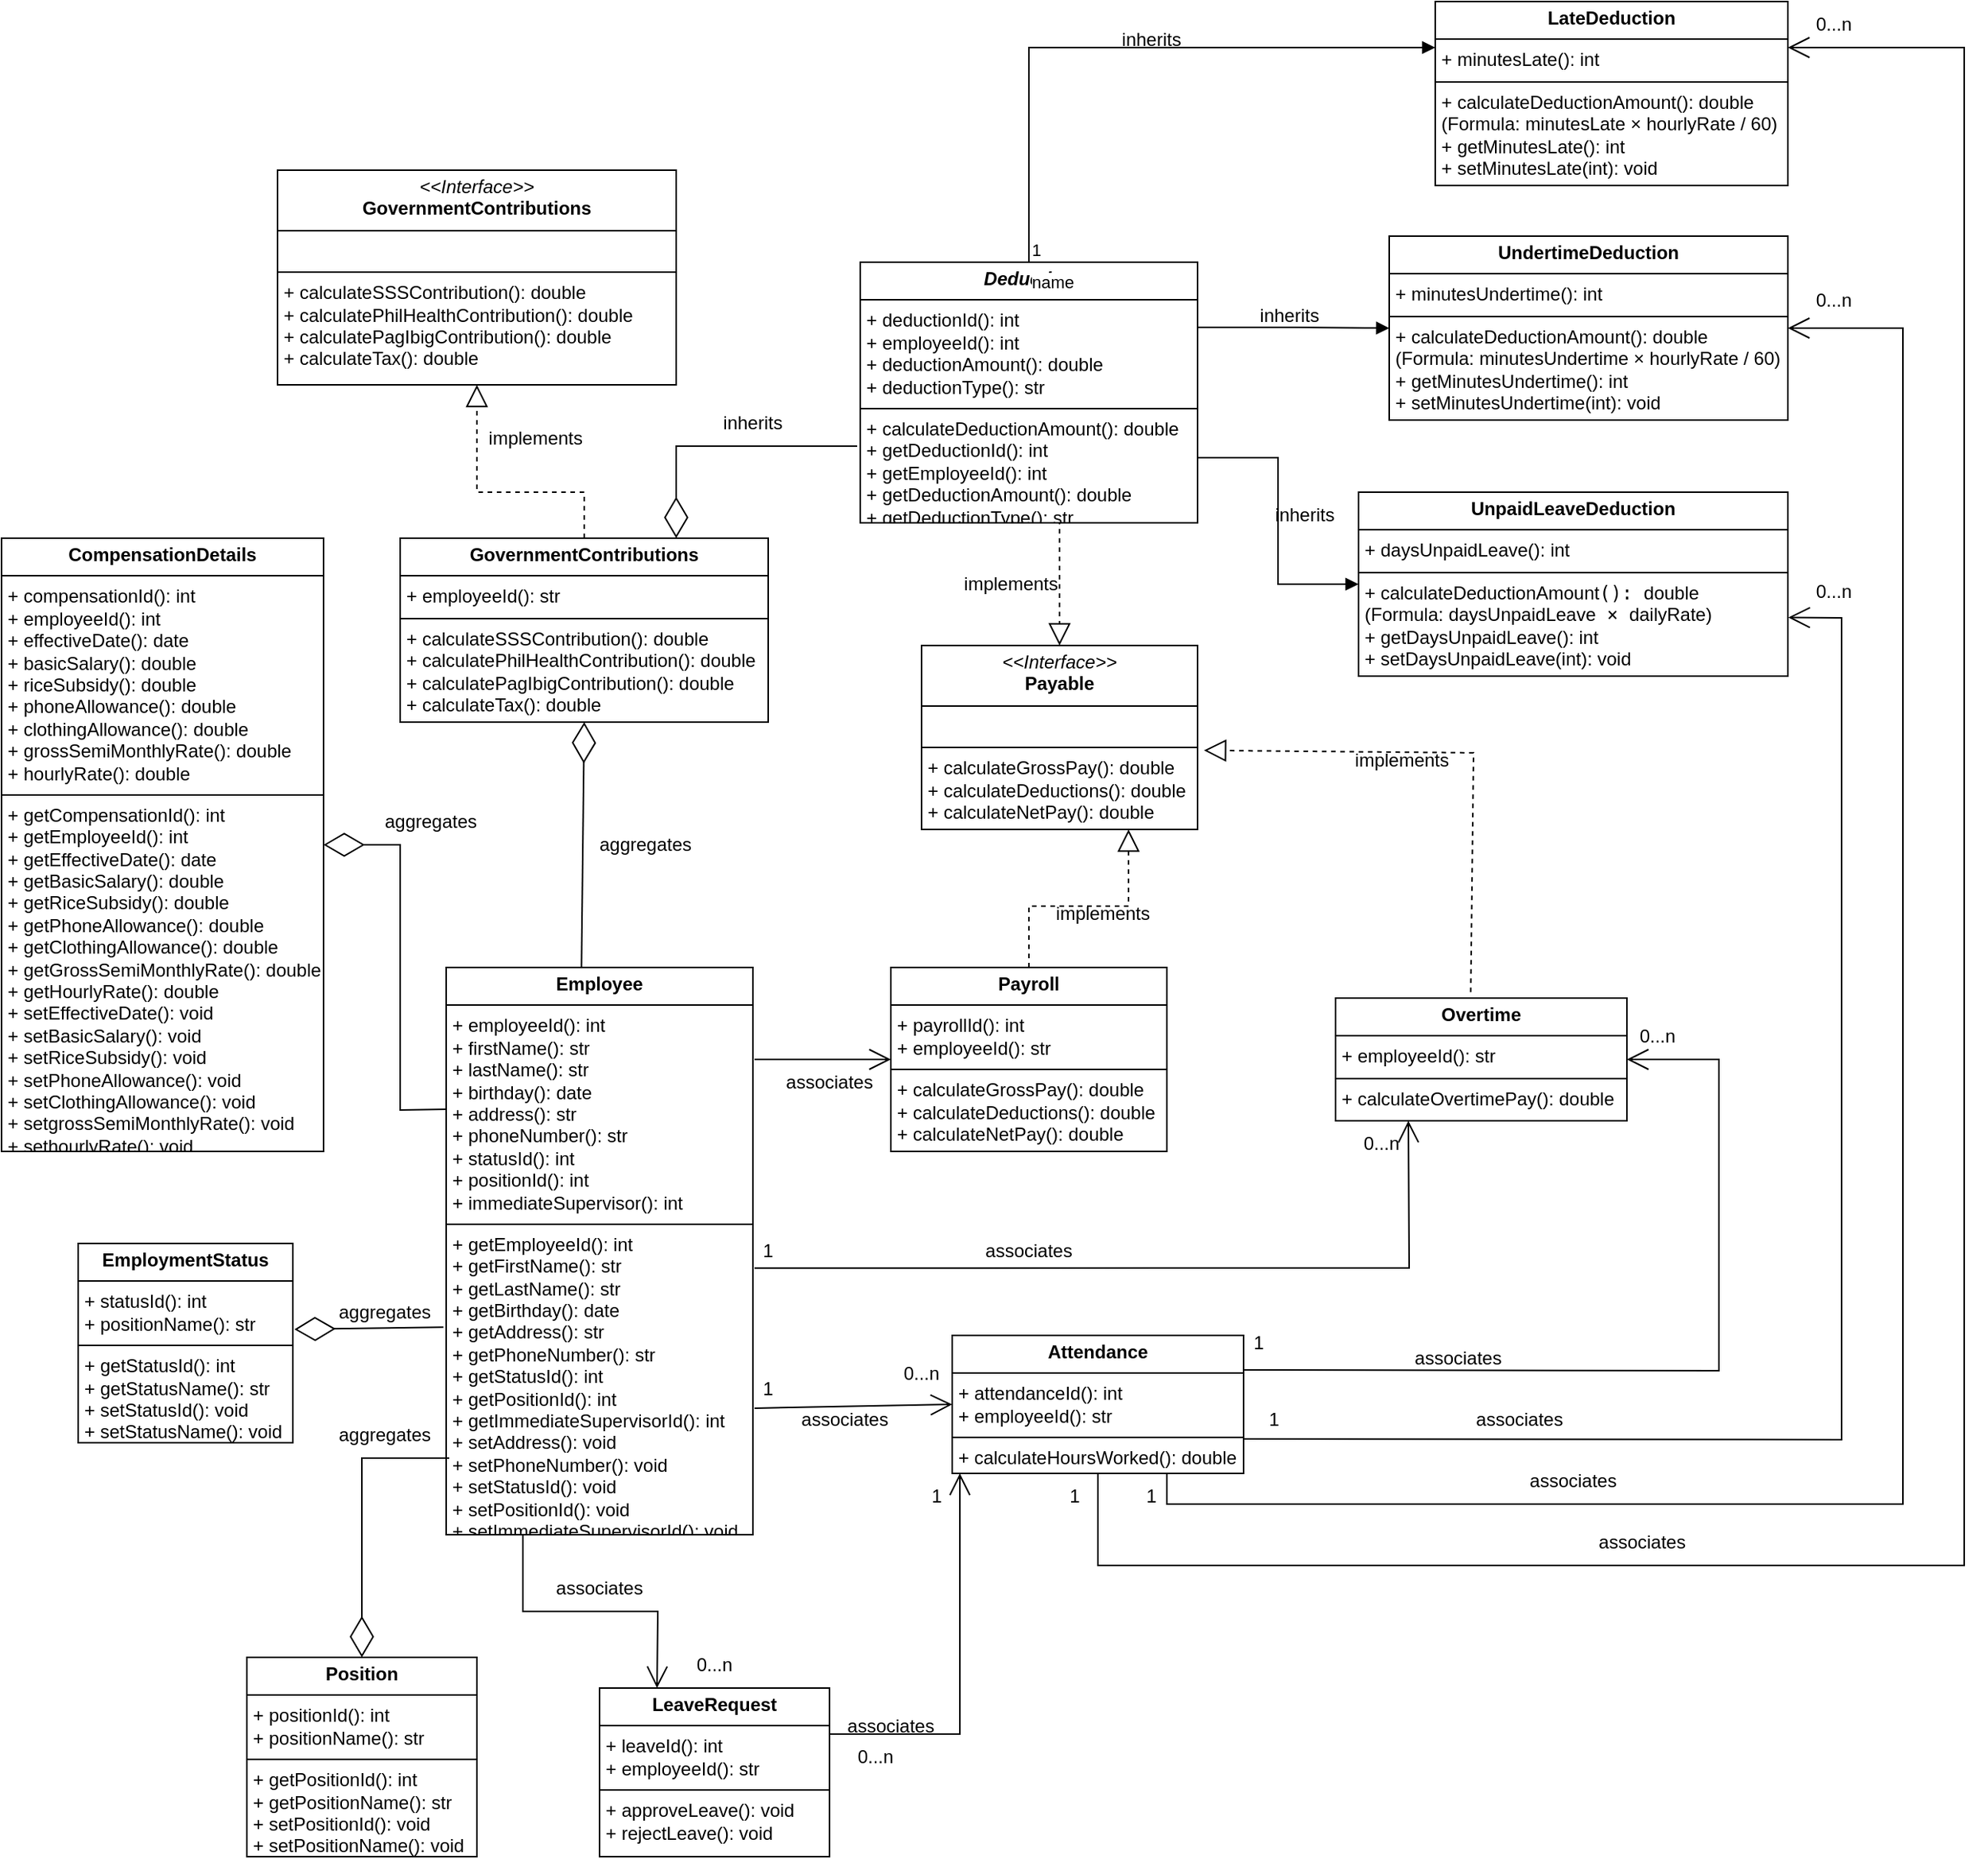 <mxfile version="26.0.16">
  <diagram name="Page-1" id="c4acf3e9-155e-7222-9cf6-157b1a14988f">
    <mxGraphModel dx="2599" dy="2084" grid="1" gridSize="10" guides="1" tooltips="1" connect="1" arrows="1" fold="1" page="1" pageScale="1" pageWidth="850" pageHeight="1100" background="none" math="0" shadow="0">
      <root>
        <mxCell id="0" />
        <mxCell id="1" parent="0" />
        <mxCell id="8U8XX2nVfHWv0AhgE_W7-1" value="&lt;p style=&quot;margin:0px;margin-top:4px;text-align:center;&quot;&gt;&lt;font style=&quot;font-size: 12px;&quot; face=&quot;Helvetica&quot;&gt;&lt;b&gt;Employee&lt;/b&gt;&lt;br&gt;&lt;/font&gt;&lt;/p&gt;&lt;hr size=&quot;1&quot; style=&quot;border-style:solid;&quot;&gt;&lt;p style=&quot;margin:0px;margin-left:4px;&quot;&gt;&lt;font face=&quot;Helvetica&quot;&gt;+ employeeId(): int&lt;br&gt;&lt;/font&gt;&lt;/p&gt;&lt;p style=&quot;margin:0px;margin-left:4px;&quot;&gt;&lt;font face=&quot;Helvetica&quot;&gt;+ firstName(): str&lt;/font&gt;&lt;/p&gt;&lt;p style=&quot;margin:0px;margin-left:4px;&quot;&gt;&lt;font face=&quot;Helvetica&quot;&gt;+ lastName(): str&lt;/font&gt;&lt;/p&gt;&lt;p style=&quot;margin:0px;margin-left:4px;&quot;&gt;&lt;font face=&quot;Helvetica&quot;&gt;+ birthday(): date&lt;/font&gt;&lt;/p&gt;&lt;p style=&quot;margin:0px;margin-left:4px;&quot;&gt;&lt;font face=&quot;Helvetica&quot;&gt;+ address(): str&lt;/font&gt;&lt;/p&gt;&lt;p style=&quot;margin:0px;margin-left:4px;&quot;&gt;&lt;font face=&quot;Helvetica&quot;&gt;+ phoneNumber(): str&lt;/font&gt;&lt;/p&gt;&lt;p style=&quot;margin:0px;margin-left:4px;&quot;&gt;&lt;font face=&quot;Helvetica&quot;&gt;+ statusId(): int&lt;/font&gt;&lt;/p&gt;&lt;p style=&quot;margin:0px;margin-left:4px;&quot;&gt;&lt;font face=&quot;Helvetica&quot;&gt;+ positionId(): int&lt;/font&gt;&lt;/p&gt;&lt;p style=&quot;margin:0px;margin-left:4px;&quot;&gt;&lt;font face=&quot;Helvetica&quot;&gt;+ immediateSupervisor(): int&lt;/font&gt;&lt;/p&gt;&lt;hr size=&quot;1&quot; style=&quot;border-style:solid;&quot;&gt;&lt;p style=&quot;margin:0px;margin-left:4px;&quot;&gt;&lt;font face=&quot;Helvetica&quot;&gt;+ getEmployeeId(): int&lt;/font&gt;&lt;/p&gt;&lt;p style=&quot;margin:0px;margin-left:4px;&quot;&gt;&lt;font face=&quot;Helvetica&quot;&gt;+ getFirstName(): str&amp;nbsp;&lt;br&gt;&lt;/font&gt;&lt;/p&gt;&lt;p style=&quot;margin:0px;margin-left:4px;&quot;&gt;&lt;font face=&quot;Helvetica&quot;&gt;+ getLastName(): str&lt;/font&gt;&lt;/p&gt;&lt;p style=&quot;margin:0px;margin-left:4px;&quot;&gt;&lt;font face=&quot;Helvetica&quot;&gt;+ getBirthday(): date&lt;/font&gt;&lt;/p&gt;&lt;p style=&quot;margin:0px;margin-left:4px;&quot;&gt;&lt;font face=&quot;Helvetica&quot;&gt;+ getAddress(): str&lt;/font&gt;&lt;/p&gt;&lt;p style=&quot;margin:0px;margin-left:4px;&quot;&gt;&lt;font face=&quot;Helvetica&quot;&gt;+ getPhoneNumber(): str&lt;/font&gt;&lt;/p&gt;&lt;p style=&quot;margin:0px;margin-left:4px;&quot;&gt;&lt;font face=&quot;Helvetica&quot;&gt;+ getStatusId(): int&lt;/font&gt;&lt;/p&gt;&lt;p style=&quot;margin:0px;margin-left:4px;&quot;&gt;&lt;code&gt;&lt;font face=&quot;Helvetica&quot;&gt;+&amp;nbsp;getPositionId(): int&lt;/font&gt;&lt;/code&gt;&lt;/p&gt;&lt;p style=&quot;margin:0px;margin-left:4px;&quot;&gt;&lt;code&gt;&lt;font face=&quot;Helvetica&quot;&gt;+&lt;/font&gt;&lt;font face=&quot;Helvetica&quot;&gt;&amp;nbsp;getImmediateSupervisorId(): int&lt;/font&gt;&lt;/code&gt;&lt;font face=&quot;Helvetica&quot;&gt;&amp;nbsp;&lt;/font&gt;&lt;/p&gt;&lt;p style=&quot;margin:0px;margin-left:4px;&quot;&gt;&lt;font face=&quot;Helvetica&quot;&gt;+ setAddress(): void&lt;/font&gt;&lt;/p&gt;&lt;p style=&quot;margin:0px;margin-left:4px;&quot;&gt;&lt;font face=&quot;Helvetica&quot;&gt;+ setPhoneNumber(): void&lt;/font&gt;&lt;/p&gt;&lt;p style=&quot;margin:0px;margin-left:4px;&quot;&gt;&lt;font face=&quot;Helvetica&quot;&gt;+ setStatusId(): void&lt;/font&gt;&lt;/p&gt;&lt;p style=&quot;margin:0px;margin-left:4px;&quot;&gt;&lt;font face=&quot;Helvetica&quot;&gt;+ setPositionId(): void&lt;/font&gt;&lt;/p&gt;&lt;p style=&quot;margin:0px;margin-left:4px;&quot;&gt;&lt;font face=&quot;Helvetica&quot;&gt;+ setImmediateSupervisorId(): void&lt;/font&gt;&lt;/p&gt;" style="verticalAlign=top;align=left;overflow=fill;html=1;whiteSpace=wrap;" parent="1" vertex="1">
          <mxGeometry x="130" y="-40" width="200" height="370" as="geometry" />
        </mxCell>
        <mxCell id="8U8XX2nVfHWv0AhgE_W7-2" value="&lt;p style=&quot;margin:0px;margin-top:4px;text-align:center;&quot;&gt;&lt;b&gt;Position&lt;/b&gt;&lt;/p&gt;&lt;hr size=&quot;1&quot; style=&quot;border-style:solid;&quot;&gt;&lt;p style=&quot;margin:0px;margin-left:4px;&quot;&gt;+ positionId(): int&lt;/p&gt;&lt;p style=&quot;margin:0px;margin-left:4px;&quot;&gt;+ positionName(): str&lt;/p&gt;&lt;hr size=&quot;1&quot; style=&quot;border-style:solid;&quot;&gt;&lt;p style=&quot;margin:0px;margin-left:4px;&quot;&gt;+ getPositionId(): int&lt;/p&gt;&lt;p style=&quot;margin:0px;margin-left:4px;&quot;&gt;+ getPositionName(): str&lt;/p&gt;&lt;p style=&quot;margin:0px;margin-left:4px;&quot;&gt;+ setPositionId(): void&lt;/p&gt;&lt;p style=&quot;margin:0px;margin-left:4px;&quot;&gt;+ setPositionName(): void&lt;/p&gt;" style="verticalAlign=top;align=left;overflow=fill;html=1;whiteSpace=wrap;" parent="1" vertex="1">
          <mxGeometry y="410" width="150" height="130" as="geometry" />
        </mxCell>
        <mxCell id="8U8XX2nVfHWv0AhgE_W7-3" value="&lt;p style=&quot;margin:0px;margin-top:4px;text-align:center;&quot;&gt;&lt;b&gt;EmploymentStatus&lt;/b&gt;&lt;/p&gt;&lt;hr size=&quot;1&quot; style=&quot;border-style:solid;&quot;&gt;&lt;p style=&quot;margin:0px;margin-left:4px;&quot;&gt;+ statusId(): int&lt;/p&gt;&lt;p style=&quot;margin:0px;margin-left:4px;&quot;&gt;+ positionName(): str&lt;/p&gt;&lt;hr size=&quot;1&quot; style=&quot;border-style:solid;&quot;&gt;&lt;p style=&quot;margin:0px;margin-left:4px;&quot;&gt;+ getStatusId(): int&lt;/p&gt;&lt;p style=&quot;margin:0px;margin-left:4px;&quot;&gt;+ getStatusName(): str&lt;/p&gt;&lt;p style=&quot;margin:0px;margin-left:4px;&quot;&gt;+ setStatusId(): void&lt;/p&gt;&lt;p style=&quot;margin:0px;margin-left:4px;&quot;&gt;+ setStatusName(): void&lt;/p&gt;" style="verticalAlign=top;align=left;overflow=fill;html=1;whiteSpace=wrap;" parent="1" vertex="1">
          <mxGeometry x="-110" y="140" width="140" height="130" as="geometry" />
        </mxCell>
        <mxCell id="8U8XX2nVfHWv0AhgE_W7-4" value="&lt;p style=&quot;margin:0px;margin-top:4px;text-align:center;&quot;&gt;&lt;span style=&quot;caret-color: rgba(0, 0, 0, 0); color: rgba(0, 0, 0, 0); font-family: monospace; font-size: 0px; white-space: nowrap; text-align: left;&quot;&gt;%3CmxGraphModel%3E%3Croot%3E%3CmxCell%20id%3D%220%22%2F%3E%3CmxCell%20id%3D%221%22%20parent%3D%220%22%2F%3E%3CmxCell%20id%3D%222%22%20value%3D%22%26lt%3Bp%20style%3D%26quot%3Bmargin%3A0px%3Bmargin-top%3A4px%3Btext-align%3Acenter%3B%26quot%3B%26gt%3B%26lt%3Bfont%20style%3D%26quot%3Bfont-size%3A%2012px%3B%26quot%3B%20face%3D%26quot%3BHelvetica%26quot%3B%26gt%3B%26lt%3Bb%26gt%3BEmployee%26lt%3B%2Fb%26gt%3B%26lt%3Bbr%26gt%3B%26lt%3B%2Ffont%26gt%3B%26lt%3B%2Fp%26gt%3B%26lt%3Bhr%20size%3D%26quot%3B1%26quot%3B%20style%3D%26quot%3Bborder-style%3Asolid%3B%26quot%3B%26gt%3B%26lt%3Bp%20style%3D%26quot%3Bmargin%3A0px%3Bmargin-left%3A4px%3B%26quot%3B%26gt%3B%26lt%3Bfont%20face%3D%26quot%3BHelvetica%26quot%3B%26gt%3B%2B%20EmployeeId()%3A%20int%26lt%3Bbr%26gt%3B%26lt%3B%2Ffont%26gt%3B%26lt%3B%2Fp%26gt%3B%26lt%3Bp%20style%3D%26quot%3Bmargin%3A0px%3Bmargin-left%3A4px%3B%26quot%3B%26gt%3B%26lt%3Bfont%20face%3D%26quot%3BHelvetica%26quot%3B%26gt%3B%2B%20FirstName()%3A%20str%26lt%3B%2Ffont%26gt%3B%26lt%3B%2Fp%26gt%3B%26lt%3Bp%20style%3D%26quot%3Bmargin%3A0px%3Bmargin-left%3A4px%3B%26quot%3B%26gt%3B%26lt%3Bfont%20face%3D%26quot%3BHelvetica%26quot%3B%26gt%3B%2B%20LastName()%3A%20str%26lt%3B%2Ffont%26gt%3B%26lt%3B%2Fp%26gt%3B%26lt%3Bp%20style%3D%26quot%3Bmargin%3A0px%3Bmargin-left%3A4px%3B%26quot%3B%26gt%3B%26lt%3Bfont%20face%3D%26quot%3BHelvetica%26quot%3B%26gt%3B%2B%20Birthday()%3A%20date%26lt%3B%2Ffont%26gt%3B%26lt%3B%2Fp%26gt%3B%26lt%3Bp%20style%3D%26quot%3Bmargin%3A0px%3Bmargin-left%3A4px%3B%26quot%3B%26gt%3B%26lt%3Bfont%20face%3D%26quot%3BHelvetica%26quot%3B%26gt%3B%2B%20Address()%3A%20str%26lt%3B%2Ffont%26gt%3B%26lt%3B%2Fp%26gt%3B%26lt%3Bp%20style%3D%26quot%3Bmargin%3A0px%3Bmargin-left%3A4px%3B%26quot%3B%26gt%3B%26lt%3Bfont%20face%3D%26quot%3BHelvetica%26quot%3B%26gt%3B%2B%20PhoneNumber()%3A%20str%26lt%3B%2Ffont%26gt%3B%26lt%3B%2Fp%26gt%3B%26lt%3Bp%20style%3D%26quot%3Bmargin%3A0px%3Bmargin-left%3A4px%3B%26quot%3B%26gt%3B%26lt%3Bfont%20face%3D%26quot%3BHelvetica%26quot%3B%26gt%3B%2B%20StatusId()%3A%20int%26lt%3B%2Ffont%26gt%3B%26lt%3B%2Fp%26gt%3B%26lt%3Bp%20style%3D%26quot%3Bmargin%3A0px%3Bmargin-left%3A4px%3B%26quot%3B%26gt%3B%26lt%3Bfont%20face%3D%26quot%3BHelvetica%26quot%3B%26gt%3B%2B%20PositionId()%3A%20int%26lt%3B%2Ffont%26gt%3B%26lt%3B%2Fp%26gt%3B%26lt%3Bp%20style%3D%26quot%3Bmargin%3A0px%3Bmargin-left%3A4px%3B%26quot%3B%26gt%3B%26lt%3Bfont%20face%3D%26quot%3BHelvetica%26quot%3B%26gt%3B%2B%20ImmediateSupervisor()%3A%20int%26lt%3B%2Ffont%26gt%3B%26lt%3B%2Fp%26gt%3B%26lt%3Bhr%20size%3D%26quot%3B1%26quot%3B%20style%3D%26quot%3Bborder-style%3Asolid%3B%26quot%3B%26gt%3B%26lt%3Bp%20style%3D%26quot%3Bmargin%3A0px%3Bmargin-left%3A4px%3B%26quot%3B%26gt%3B%26lt%3Bfont%20face%3D%26quot%3BHelvetica%26quot%3B%26gt%3B%2B%20getEmployeeId()%3A%20int%26lt%3B%2Ffont%26gt%3B%26lt%3B%2Fp%26gt%3B%26lt%3Bp%20style%3D%26quot%3Bmargin%3A0px%3Bmargin-left%3A4px%3B%26quot%3B%26gt%3B%26lt%3Bfont%20face%3D%26quot%3BHelvetica%26quot%3B%26gt%3B%2B%20getFirstName()%3A%20str%26amp%3Bnbsp%3B%26lt%3Bbr%26gt%3B%26lt%3B%2Ffont%26gt%3B%26lt%3B%2Fp%26gt%3B%26lt%3Bp%20style%3D%26quot%3Bmargin%3A0px%3Bmargin-left%3A4px%3B%26quot%3B%26gt%3B%26lt%3Bfont%20face%3D%26quot%3BHelvetica%26quot%3B%26gt%3B%2B%20getLastName()%3A%20str%26lt%3B%2Ffont%26gt%3B%26lt%3B%2Fp%26gt%3B%26lt%3Bp%20style%3D%26quot%3Bmargin%3A0px%3Bmargin-left%3A4px%3B%26quot%3B%26gt%3B%26lt%3Bfont%20face%3D%26quot%3BHelvetica%26quot%3B%26gt%3B%2B%20getBirthday()%3A%20date%26lt%3B%2Ffont%26gt%3B%26lt%3B%2Fp%26gt%3B%26lt%3Bp%20style%3D%26quot%3Bmargin%3A0px%3Bmargin-left%3A4px%3B%26quot%3B%26gt%3B%26lt%3Bfont%20face%3D%26quot%3BHelvetica%26quot%3B%26gt%3B%2B%20getAddress()%3A%20str%26lt%3B%2Ffont%26gt%3B%26lt%3B%2Fp%26gt%3B%26lt%3Bp%20style%3D%26quot%3Bmargin%3A0px%3Bmargin-left%3A4px%3B%26quot%3B%26gt%3B%26lt%3Bfont%20face%3D%26quot%3BHelvetica%26quot%3B%26gt%3B%2B%20getPhoneNumber()%3A%20str%26lt%3B%2Ffont%26gt%3B%26lt%3B%2Fp%26gt%3B%26lt%3Bp%20style%3D%26quot%3Bmargin%3A0px%3Bmargin-left%3A4px%3B%26quot%3B%26gt%3B%26lt%3Bfont%20face%3D%26quot%3BHelvetica%26quot%3B%26gt%3B%2B%20getStatusId()%3A%20int%26lt%3B%2Ffont%26gt%3B%26lt%3B%2Fp%26gt%3B%26lt%3Bp%20style%3D%26quot%3Bmargin%3A0px%3Bmargin-left%3A4px%3B%26quot%3B%26gt%3B%26lt%3Bcode%26gt%3B%26lt%3Bfont%20face%3D%26quot%3BHelvetica%26quot%3B%26gt%3B%2B%26amp%3Bnbsp%3BgetPositionId()%3A%20int%26lt%3B%2Ffont%26gt%3B%26lt%3B%2Fcode%26gt%3B%26lt%3B%2Fp%26gt%3B%26lt%3Bp%20style%3D%26quot%3Bmargin%3A0px%3Bmargin-left%3A4px%3B%26quot%3B%26gt%3B%26lt%3Bcode%26gt%3B%26lt%3Bfont%20face%3D%26quot%3BHelvetica%26quot%3B%26gt%3B%2B%26lt%3B%2Ffont%26gt%3B%26lt%3Bfont%20face%3D%26quot%3BHelvetica%26quot%3B%26gt%3B%26amp%3Bnbsp%3BgetImmediateSupervisorId()%3A%20int%26lt%3B%2Ffont%26gt%3B%26lt%3B%2Fcode%26gt%3B%26lt%3Bfont%20face%3D%26quot%3BHelvetica%26quot%3B%26gt%3B%26amp%3Bnbsp%3B%26lt%3B%2Ffont%26gt%3B%26lt%3B%2Fp%26gt%3B%26lt%3Bp%20style%3D%26quot%3Bmargin%3A0px%3Bmargin-left%3A4px%3B%26quot%3B%26gt%3B%26lt%3Bfont%20face%3D%26quot%3BHelvetica%26quot%3B%26gt%3B%2B%20setAddress()%3A%20void%26lt%3B%2Ffont%26gt%3B%26lt%3B%2Fp%26gt%3B%26lt%3Bp%20style%3D%26quot%3Bmargin%3A0px%3Bmargin-left%3A4px%3B%26quot%3B%26gt%3B%26lt%3Bfont%20face%3D%26quot%3BHelvetica%26quot%3B%26gt%3B%2B%20setPhoneNumber()%3A%20void%26lt%3B%2Ffont%26gt%3B%26lt%3B%2Fp%26gt%3B%26lt%3Bp%20style%3D%26quot%3Bmargin%3A0px%3Bmargin-left%3A4px%3B%26quot%3B%26gt%3B%26lt%3Bfont%20face%3D%26quot%3BHelvetica%26quot%3B%26gt%3B%2B%20setStatusId()%3A%20void%26lt%3B%2Ffont%26gt%3B%26lt%3B%2Fp%26gt%3B%26lt%3Bp%20style%3D%26quot%3Bmargin%3A0px%3Bmargin-left%3A4px%3B%26quot%3B%26gt%3B%26lt%3Bfont%20face%3D%26quot%3BHelvetica%26quot%3B%26gt%3B%2B%20setPositionId()%3A%20void%26lt%3B%2Ffont%26gt%3B%26lt%3B%2Fp%26gt%3B%26lt%3Bp%20style%3D%26quot%3Bmargin%3A0px%3Bmargin-left%3A4px%3B%26quot%3B%26gt%3B%26lt%3Bfont%20face%3D%26quot%3BHelvetica%26quot%3B%26gt%3B%2B%20setImmediateSupervisorId()%3A%20void%26lt%3B%2Ffont%26gt%3B%26lt%3B%2Fp%26gt%3B%22%20style%3D%22verticalAlign%3Dtop%3Balign%3Dleft%3Boverflow%3Dfill%3Bhtml%3D1%3BwhiteSpace%3Dwrap%3B%22%20vertex%3D%221%22%20parent%3D%221%22%3E%3CmxGeometry%20x%3D%22110%22%20y%3D%22180%22%20width%3D%22200%22%20height%3D%22370%22%20as%3D%22geometry%22%2F%3E%3C%2FmxCell%3E%3C%2Froot%3E%3C%2FmxGraphModel%3EC&lt;/span&gt;&lt;font style=&quot;font-size: 12px;&quot; face=&quot;Helvetica&quot;&gt;&lt;b&gt;CompensationDetails&lt;/b&gt;&lt;br&gt;&lt;/font&gt;&lt;/p&gt;&lt;hr size=&quot;1&quot; style=&quot;border-style:solid;&quot;&gt;&lt;p style=&quot;margin:0px;margin-left:4px;&quot;&gt;&lt;font face=&quot;Helvetica&quot;&gt;+&amp;nbsp;&lt;/font&gt;compensationId(): int&lt;/p&gt;&lt;p style=&quot;margin:0px;margin-left:4px;&quot;&gt;&lt;font face=&quot;Helvetica&quot;&gt;+ employeeId(): int&lt;/font&gt;&lt;/p&gt;&lt;p style=&quot;margin:0px;margin-left:4px;&quot;&gt;&lt;font face=&quot;Helvetica&quot;&gt;+&amp;nbsp;&lt;/font&gt;effectiveDate(): date&lt;/p&gt;&lt;p style=&quot;margin:0px;margin-left:4px;&quot;&gt;&lt;font face=&quot;Helvetica&quot;&gt;+&amp;nbsp;&lt;/font&gt;basicSalary(): double&lt;/p&gt;&lt;p style=&quot;margin:0px;margin-left:4px;&quot;&gt;&lt;font face=&quot;Helvetica&quot;&gt;+&amp;nbsp;&lt;/font&gt;riceSubsidy(): double&lt;/p&gt;&lt;p style=&quot;margin:0px;margin-left:4px;&quot;&gt;&lt;font face=&quot;Helvetica&quot;&gt;+&amp;nbsp;&lt;/font&gt;phoneAllowance(): double&lt;/p&gt;&lt;p style=&quot;margin:0px;margin-left:4px;&quot;&gt;&lt;font face=&quot;Helvetica&quot;&gt;+&amp;nbsp;&lt;/font&gt;clothingAllowance(): double&lt;/p&gt;&lt;p style=&quot;margin:0px;margin-left:4px;&quot;&gt;&lt;font face=&quot;Helvetica&quot;&gt;+&amp;nbsp;&lt;/font&gt;grossSemiMonthlyRate(): double&lt;/p&gt;&lt;p style=&quot;margin:0px;margin-left:4px;&quot;&gt;+ hourlyRate(): double&lt;/p&gt;&lt;hr size=&quot;1&quot; style=&quot;border-style:solid;&quot;&gt;&lt;p style=&quot;margin:0px;margin-left:4px;&quot;&gt;&lt;font face=&quot;Helvetica&quot;&gt;+ getCompensationId(): int&amp;nbsp;&lt;/font&gt;&lt;/p&gt;&lt;p style=&quot;margin:0px;margin-left:4px;&quot;&gt;&lt;font face=&quot;Helvetica&quot;&gt;+ getEmployeeId(): int&lt;/font&gt;&lt;/p&gt;&lt;p style=&quot;margin:0px;margin-left:4px;&quot;&gt;&lt;font face=&quot;Helvetica&quot;&gt;+ getE&lt;/font&gt;ffectiveDate(): date&lt;/p&gt;&lt;p style=&quot;margin: 0px 0px 0px 4px;&quot;&gt;&lt;font face=&quot;Helvetica&quot;&gt;+ getB&lt;/font&gt;asicSalary(): double&lt;/p&gt;&lt;p style=&quot;margin: 0px 0px 0px 4px;&quot;&gt;&lt;font face=&quot;Helvetica&quot;&gt;+ getR&lt;/font&gt;iceSubsidy(): double&lt;/p&gt;&lt;p style=&quot;margin: 0px 0px 0px 4px;&quot;&gt;&lt;font face=&quot;Helvetica&quot;&gt;+ getP&lt;/font&gt;honeAllowance(): double&lt;/p&gt;&lt;p style=&quot;margin: 0px 0px 0px 4px;&quot;&gt;&lt;font face=&quot;Helvetica&quot;&gt;+ getC&lt;/font&gt;lothingAllowance(): double&lt;/p&gt;&lt;p style=&quot;margin: 0px 0px 0px 4px;&quot;&gt;&lt;font face=&quot;Helvetica&quot;&gt;+ getG&lt;/font&gt;rossSemiMonthlyRate(): double&lt;/p&gt;&lt;p style=&quot;margin: 0px 0px 0px 4px;&quot;&gt;+ getHourlyRate(): double&lt;/p&gt;&lt;p style=&quot;margin:0px;margin-left:4px;&quot;&gt;&lt;font face=&quot;Helvetica&quot;&gt;+ setE&lt;/font&gt;ffectiveDate(): void&lt;/p&gt;&lt;p style=&quot;margin: 0px 0px 0px 4px;&quot;&gt;&lt;font face=&quot;Helvetica&quot;&gt;+ setB&lt;/font&gt;asicSalary(): void&lt;/p&gt;&lt;p style=&quot;margin: 0px 0px 0px 4px;&quot;&gt;&lt;font face=&quot;Helvetica&quot;&gt;+ setR&lt;/font&gt;iceSubsidy(): void&lt;/p&gt;&lt;p style=&quot;margin: 0px 0px 0px 4px;&quot;&gt;&lt;font face=&quot;Helvetica&quot;&gt;+ setP&lt;/font&gt;honeAllowance(): void&lt;/p&gt;&lt;p style=&quot;margin: 0px 0px 0px 4px;&quot;&gt;&lt;font face=&quot;Helvetica&quot;&gt;+ setC&lt;/font&gt;lothingAllowance(): void&lt;/p&gt;&lt;p style=&quot;margin: 0px 0px 0px 4px;&quot;&gt;&lt;font face=&quot;Helvetica&quot;&gt;+ set&lt;/font&gt;grossSemiMonthlyRate(): void&lt;/p&gt;&lt;p style=&quot;margin: 0px 0px 0px 4px;&quot;&gt;+ sethourlyRate(): void&lt;/p&gt;" style="verticalAlign=top;align=left;overflow=fill;html=1;whiteSpace=wrap;" parent="1" vertex="1">
          <mxGeometry x="-160" y="-320" width="210" height="400" as="geometry" />
        </mxCell>
        <mxCell id="8U8XX2nVfHWv0AhgE_W7-5" value="&lt;p style=&quot;margin:0px;margin-top:4px;text-align:center;&quot;&gt;&lt;b&gt;Payroll&lt;/b&gt;&lt;/p&gt;&lt;hr size=&quot;1&quot; style=&quot;border-style:solid;&quot;&gt;&lt;p style=&quot;margin:0px;margin-left:4px;&quot;&gt;+ payrollId(): int&lt;/p&gt;&lt;p style=&quot;margin:0px;margin-left:4px;&quot;&gt;+ employeeId(): str&lt;/p&gt;&lt;hr size=&quot;1&quot; style=&quot;border-style:solid;&quot;&gt;&lt;p style=&quot;margin:0px;margin-left:4px;&quot;&gt;+ calculateGrossPay(): double&lt;br&gt;&lt;/p&gt;&lt;p style=&quot;margin:0px;margin-left:4px;&quot;&gt;+ calculateDeductions(): double&lt;/p&gt;&lt;p style=&quot;margin:0px;margin-left:4px;&quot;&gt;+ calculateNetPay(): double&lt;/p&gt;" style="verticalAlign=top;align=left;overflow=fill;html=1;whiteSpace=wrap;" parent="1" vertex="1">
          <mxGeometry x="420" y="-40" width="180" height="120" as="geometry" />
        </mxCell>
        <mxCell id="8U8XX2nVfHWv0AhgE_W7-6" value="&lt;p style=&quot;margin:0px;margin-top:4px;text-align:center;&quot;&gt;&lt;b&gt;Attendance&lt;/b&gt;&lt;/p&gt;&lt;hr size=&quot;1&quot; style=&quot;border-style:solid;&quot;&gt;&lt;p style=&quot;margin:0px;margin-left:4px;&quot;&gt;+ attendanceId(): int&lt;/p&gt;&lt;p style=&quot;margin:0px;margin-left:4px;&quot;&gt;+ employeeId(): str&lt;/p&gt;&lt;hr size=&quot;1&quot; style=&quot;border-style:solid;&quot;&gt;&lt;p style=&quot;margin:0px;margin-left:4px;&quot;&gt;+ calculateHoursWorked(): double&lt;/p&gt;" style="verticalAlign=top;align=left;overflow=fill;html=1;whiteSpace=wrap;" parent="1" vertex="1">
          <mxGeometry x="460" y="200" width="190" height="90" as="geometry" />
        </mxCell>
        <mxCell id="8U8XX2nVfHWv0AhgE_W7-7" value="&lt;p style=&quot;margin:0px;margin-top:4px;text-align:center;&quot;&gt;&lt;b&gt;Overtime&lt;/b&gt;&lt;/p&gt;&lt;hr size=&quot;1&quot; style=&quot;border-style:solid;&quot;&gt;&lt;p style=&quot;margin:0px;margin-left:4px;&quot;&gt;+ employeeId(): str&lt;br&gt;&lt;/p&gt;&lt;hr size=&quot;1&quot; style=&quot;border-style:solid;&quot;&gt;&lt;p style=&quot;margin:0px;margin-left:4px;&quot;&gt;+ calculateOvertimePay(): double&lt;/p&gt;" style="verticalAlign=top;align=left;overflow=fill;html=1;whiteSpace=wrap;" parent="1" vertex="1">
          <mxGeometry x="710" y="-20" width="190" height="80" as="geometry" />
        </mxCell>
        <mxCell id="8U8XX2nVfHWv0AhgE_W7-8" value="&lt;p style=&quot;margin:0px;margin-top:4px;text-align:center;&quot;&gt;&lt;b&gt;LeaveRequest&lt;/b&gt;&lt;/p&gt;&lt;hr size=&quot;1&quot; style=&quot;border-style:solid;&quot;&gt;&lt;p style=&quot;margin:0px;margin-left:4px;&quot;&gt;+ leaveId(): int&lt;/p&gt;&lt;p style=&quot;margin:0px;margin-left:4px;&quot;&gt;+ employeeId(): str&lt;/p&gt;&lt;hr size=&quot;1&quot; style=&quot;border-style:solid;&quot;&gt;&lt;p style=&quot;margin:0px;margin-left:4px;&quot;&gt;+ approveLeave(): void&lt;/p&gt;&lt;p style=&quot;margin:0px;margin-left:4px;&quot;&gt;+ rejectLeave(): void&lt;/p&gt;&lt;p style=&quot;margin:0px;margin-left:4px;&quot;&gt;&lt;br&gt;&lt;/p&gt;" style="verticalAlign=top;align=left;overflow=fill;html=1;whiteSpace=wrap;" parent="1" vertex="1">
          <mxGeometry x="230" y="430" width="150" height="110" as="geometry" />
        </mxCell>
        <mxCell id="8U8XX2nVfHWv0AhgE_W7-9" value="&lt;p style=&quot;margin:0px;margin-top:4px;text-align:center;&quot;&gt;&lt;b&gt;GovernmentContributions&lt;/b&gt;&lt;/p&gt;&lt;hr size=&quot;1&quot; style=&quot;border-style:solid;&quot;&gt;&lt;p style=&quot;margin:0px;margin-left:4px;&quot;&gt;+ employeeId(): str&lt;br&gt;&lt;/p&gt;&lt;hr size=&quot;1&quot; style=&quot;border-style:solid;&quot;&gt;&lt;p style=&quot;margin:0px;margin-left:4px;&quot;&gt;+ calculateSSSContribution(): double&lt;/p&gt;&lt;p style=&quot;margin:0px;margin-left:4px;&quot;&gt;+ calculatePhilHealthContribution(): double&lt;/p&gt;&lt;p style=&quot;margin:0px;margin-left:4px;&quot;&gt;+ calculatePagIbigContribution(): double&lt;/p&gt;&lt;p style=&quot;margin:0px;margin-left:4px;&quot;&gt;+ calculateTax(): double&lt;/p&gt;" style="verticalAlign=top;align=left;overflow=fill;html=1;whiteSpace=wrap;" parent="1" vertex="1">
          <mxGeometry x="100" y="-320" width="240" height="120" as="geometry" />
        </mxCell>
        <mxCell id="8U8XX2nVfHWv0AhgE_W7-10" value="&lt;p style=&quot;margin:0px;margin-top:4px;text-align:center;&quot;&gt;&lt;i&gt;&amp;lt;&amp;lt;Interface&amp;gt;&amp;gt;&lt;/i&gt;&lt;br&gt;&lt;b&gt;Payable&lt;/b&gt;&lt;/p&gt;&lt;hr size=&quot;1&quot; style=&quot;border-style:solid;&quot;&gt;&lt;p style=&quot;margin:0px;margin-left:4px;&quot;&gt;&lt;br&gt;&lt;/p&gt;&lt;hr size=&quot;1&quot; style=&quot;border-style:solid;&quot;&gt;&lt;p style=&quot;margin:0px;margin-left:4px;&quot;&gt;+ calculateGrossPay(): double&lt;br&gt;&lt;/p&gt;&lt;p style=&quot;margin:0px;margin-left:4px;&quot;&gt;+ calculateDeductions(): double&lt;/p&gt;&lt;p style=&quot;margin:0px;margin-left:4px;&quot;&gt;+ calculateNetPay(): double&lt;/p&gt;" style="verticalAlign=top;align=left;overflow=fill;html=1;whiteSpace=wrap;" parent="1" vertex="1">
          <mxGeometry x="440" y="-250" width="180" height="120" as="geometry" />
        </mxCell>
        <mxCell id="8U8XX2nVfHWv0AhgE_W7-12" value="&lt;p style=&quot;margin:0px;margin-top:4px;text-align:center;&quot;&gt;&lt;i&gt;&amp;lt;&amp;lt;Interface&amp;gt;&amp;gt;&lt;/i&gt;&lt;br&gt;&lt;b&gt;GovernmentContributions&lt;/b&gt;&lt;/p&gt;&lt;hr size=&quot;1&quot; style=&quot;border-style:solid;&quot;&gt;&lt;p style=&quot;margin:0px;margin-left:4px;&quot;&gt;&lt;br&gt;&lt;/p&gt;&lt;hr size=&quot;1&quot; style=&quot;border-style:solid;&quot;&gt;&lt;p style=&quot;margin:0px;margin-left:4px;&quot;&gt;+ calculateSSSContribution(): double&lt;br&gt;&lt;/p&gt;&lt;p style=&quot;margin:0px;margin-left:4px;&quot;&gt;+ calculatePhilHealthContribution(): double&lt;/p&gt;&lt;p style=&quot;margin:0px;margin-left:4px;&quot;&gt;+ calculatePagIbigContribution(): double&lt;/p&gt;&lt;p style=&quot;margin:0px;margin-left:4px;&quot;&gt;+ calculateTax(): double&lt;/p&gt;" style="verticalAlign=top;align=left;overflow=fill;html=1;whiteSpace=wrap;" parent="1" vertex="1">
          <mxGeometry x="20" y="-560" width="260" height="140" as="geometry" />
        </mxCell>
        <mxCell id="lWfkOTBmS0Zqp_SXwJ5z-1" value="&lt;p style=&quot;margin:0px;margin-top:4px;text-align:center;&quot;&gt;&lt;b&gt;LateDeduction&lt;/b&gt;&lt;/p&gt;&lt;hr size=&quot;1&quot; style=&quot;border-style:solid;&quot;&gt;&lt;p style=&quot;margin:0px;margin-left:4px;&quot;&gt;+ minutesLate(): int&lt;/p&gt;&lt;hr size=&quot;1&quot; style=&quot;border-style:solid;&quot;&gt;&lt;p style=&quot;margin:0px;margin-left:4px;&quot;&gt;&lt;font style=&quot;font-size: 12px;&quot;&gt;+ calculateD&lt;code&gt;&lt;font face=&quot;Helvetica&quot;&gt;eductionAmount(): double&lt;/font&gt;&lt;/code&gt;&amp;nbsp;&lt;/font&gt;&lt;/p&gt;&lt;p style=&quot;margin:0px;margin-left:4px;&quot;&gt;&lt;font style=&quot;font-size: 12px;&quot;&gt;(Formula:&amp;nbsp;&lt;code&gt;&lt;font face=&quot;Helvetica&quot;&gt;minutesLate&lt;/font&gt;&lt;font face=&quot;Helvetica&quot;&gt; × hourlyRate / 60&lt;/font&gt;&lt;/code&gt;)&lt;/font&gt;&lt;/p&gt;&lt;p style=&quot;margin:0px;margin-left:4px;&quot;&gt;+ getMinutesLate(): int&lt;/p&gt;&lt;p style=&quot;margin:0px;margin-left:4px;&quot;&gt;+ setMinutesLate(int): void&lt;/p&gt;" style="verticalAlign=top;align=left;overflow=fill;html=1;whiteSpace=wrap;" vertex="1" parent="1">
          <mxGeometry x="775" y="-670" width="230" height="120" as="geometry" />
        </mxCell>
        <mxCell id="lWfkOTBmS0Zqp_SXwJ5z-3" value="&lt;p style=&quot;margin:0px;margin-top:4px;text-align:center;&quot;&gt;&lt;b&gt;UndertimeDeduction&lt;/b&gt;&lt;/p&gt;&lt;hr size=&quot;1&quot; style=&quot;border-style:solid;&quot;&gt;&lt;p style=&quot;margin:0px;margin-left:4px;&quot;&gt;+ minutesUndertime(): int&lt;/p&gt;&lt;hr size=&quot;1&quot; style=&quot;border-style:solid;&quot;&gt;&lt;p style=&quot;margin:0px;margin-left:4px;&quot;&gt;&lt;font style=&quot;font-size: 12px;&quot;&gt;+ &lt;/font&gt;&lt;code&gt;&lt;font face=&quot;Helvetica&quot;&gt;calculateDeductionAmount&lt;/font&gt;&lt;font face=&quot;Helvetica&quot;&gt;(): double&lt;/font&gt;&lt;/code&gt;&amp;nbsp;&lt;/p&gt;&lt;p style=&quot;margin:0px;margin-left:4px;&quot;&gt;(Formula:&amp;nbsp;&lt;code style=&quot;font-family: Helvetica;&quot;&gt;minutesUndertime × hourlyRate / 60&lt;/code&gt;)&lt;/p&gt;&lt;p style=&quot;margin:0px;margin-left:4px;&quot;&gt;+ getMinutesUndertime(): int&lt;/p&gt;&lt;p style=&quot;margin:0px;margin-left:4px;&quot;&gt;+ setMinutesUndertime(int): void&lt;/p&gt;" style="verticalAlign=top;align=left;overflow=fill;html=1;whiteSpace=wrap;" vertex="1" parent="1">
          <mxGeometry x="745" y="-517" width="260" height="120" as="geometry" />
        </mxCell>
        <mxCell id="lWfkOTBmS0Zqp_SXwJ5z-4" value="&lt;p style=&quot;margin:0px;margin-top:4px;text-align:center;&quot;&gt;&lt;b&gt;UnpaidLeaveDeduction&lt;/b&gt;&lt;/p&gt;&lt;hr size=&quot;1&quot; style=&quot;border-style:solid;&quot;&gt;&lt;p style=&quot;margin:0px;margin-left:4px;&quot;&gt;+ daysUnpaidLeave(): int&lt;/p&gt;&lt;hr size=&quot;1&quot; style=&quot;border-style:solid;&quot;&gt;&lt;p style=&quot;margin:0px;margin-left:4px;&quot;&gt;&lt;font style=&quot;font-size: 12px;&quot;&gt;+ &lt;/font&gt;&lt;code&gt;&lt;font face=&quot;Helvetica&quot;&gt;calculate&lt;/font&gt;&lt;/code&gt;&lt;code&gt;&lt;font face=&quot;Helvetica&quot;&gt;DeductionAmount&lt;/font&gt;(): &lt;font face=&quot;Helvetica&quot;&gt;double&lt;/font&gt;&lt;/code&gt;&amp;nbsp;&lt;/p&gt;&lt;p style=&quot;margin:0px;margin-left:4px;&quot;&gt;(Formula:&amp;nbsp;&lt;code&gt;&lt;font face=&quot;Helvetica&quot;&gt;daysUnpaidLeave&lt;/font&gt; × &lt;font face=&quot;Helvetica&quot;&gt;dailyRate&lt;/font&gt;&lt;/code&gt;)&lt;/p&gt;&lt;p style=&quot;margin:0px;margin-left:4px;&quot;&gt;+ getDaysUnpaidLeave(): int&lt;/p&gt;&lt;p style=&quot;margin:0px;margin-left:4px;&quot;&gt;+ setDaysUnpaidLeave(int): void&lt;/p&gt;" style="verticalAlign=top;align=left;overflow=fill;html=1;whiteSpace=wrap;" vertex="1" parent="1">
          <mxGeometry x="725" y="-350" width="280" height="120" as="geometry" />
        </mxCell>
        <mxCell id="lWfkOTBmS0Zqp_SXwJ5z-17" value="" style="endArrow=block;dashed=1;endFill=0;endSize=12;html=1;rounded=0;exitX=0.5;exitY=0;exitDx=0;exitDy=0;entryX=0.75;entryY=1;entryDx=0;entryDy=0;" edge="1" parent="1" source="8U8XX2nVfHWv0AhgE_W7-5" target="8U8XX2nVfHWv0AhgE_W7-10">
          <mxGeometry width="160" relative="1" as="geometry">
            <mxPoint x="510" y="96" as="sourcePoint" />
            <mxPoint x="450" y="-180" as="targetPoint" />
            <Array as="points">
              <mxPoint x="510" y="-80" />
              <mxPoint x="575" y="-80" />
            </Array>
          </mxGeometry>
        </mxCell>
        <mxCell id="lWfkOTBmS0Zqp_SXwJ5z-18" value="" style="endArrow=block;dashed=1;endFill=0;endSize=12;html=1;rounded=0;entryX=1.023;entryY=0.57;entryDx=0;entryDy=0;exitX=0.464;exitY=-0.049;exitDx=0;exitDy=0;exitPerimeter=0;entryPerimeter=0;" edge="1" parent="1" source="8U8XX2nVfHWv0AhgE_W7-7" target="8U8XX2nVfHWv0AhgE_W7-10">
          <mxGeometry width="160" relative="1" as="geometry">
            <mxPoint x="710" y="57" as="sourcePoint" />
            <mxPoint x="470" y="130" as="targetPoint" />
            <Array as="points">
              <mxPoint x="800" y="-180" />
            </Array>
          </mxGeometry>
        </mxCell>
        <mxCell id="lWfkOTBmS0Zqp_SXwJ5z-19" value="" style="endArrow=block;dashed=1;endFill=0;endSize=12;html=1;rounded=0;entryX=0.5;entryY=0;entryDx=0;entryDy=0;" edge="1" parent="1" target="8U8XX2nVfHWv0AhgE_W7-10">
          <mxGeometry width="160" relative="1" as="geometry">
            <mxPoint x="530" y="-332" as="sourcePoint" />
            <mxPoint x="538" y="-252" as="targetPoint" />
          </mxGeometry>
        </mxCell>
        <mxCell id="lWfkOTBmS0Zqp_SXwJ5z-20" value="" style="endArrow=block;dashed=1;endFill=0;endSize=12;html=1;rounded=0;entryX=0.5;entryY=1;entryDx=0;entryDy=0;exitX=0.5;exitY=0;exitDx=0;exitDy=0;" edge="1" parent="1" source="8U8XX2nVfHWv0AhgE_W7-9" target="8U8XX2nVfHWv0AhgE_W7-12">
          <mxGeometry width="160" relative="1" as="geometry">
            <mxPoint x="70" y="-40" as="sourcePoint" />
            <mxPoint x="230" y="-40" as="targetPoint" />
            <Array as="points">
              <mxPoint x="220" y="-350" />
              <mxPoint x="150" y="-350" />
            </Array>
          </mxGeometry>
        </mxCell>
        <mxCell id="8U8XX2nVfHWv0AhgE_W7-13" value="&lt;p style=&quot;margin:0px;margin-top:4px;text-align:center;&quot;&gt;&lt;b&gt;&lt;i&gt;Deduction&lt;/i&gt;&lt;/b&gt;&lt;/p&gt;&lt;hr size=&quot;1&quot; style=&quot;border-style:solid;&quot;&gt;&lt;p style=&quot;margin:0px;margin-left:4px;&quot;&gt;+ deductionId(): int&lt;/p&gt;&lt;p style=&quot;margin:0px;margin-left:4px;&quot;&gt;+ employeeId(): int&lt;/p&gt;&lt;p style=&quot;margin:0px;margin-left:4px;&quot;&gt;+ deductionAmount(): double&lt;/p&gt;&lt;p style=&quot;margin:0px;margin-left:4px;&quot;&gt;+ deductionType(): str&lt;/p&gt;&lt;hr size=&quot;1&quot; style=&quot;border-style:solid;&quot;&gt;&lt;p style=&quot;margin:0px;margin-left:4px;&quot;&gt;+ calculateDeductionAmount(): double&lt;/p&gt;&lt;p style=&quot;margin:0px;margin-left:4px;&quot;&gt;+ getDeductionId(): int&lt;/p&gt;&lt;p style=&quot;margin:0px;margin-left:4px;&quot;&gt;+ getEmployeeId(): int&lt;/p&gt;&lt;p style=&quot;margin:0px;margin-left:4px;&quot;&gt;+ getDeductionAmount(): double&lt;/p&gt;&lt;p style=&quot;margin:0px;margin-left:4px;&quot;&gt;+ getDeductionType(): str&lt;/p&gt;&lt;p style=&quot;margin:0px;margin-left:4px;&quot;&gt;+ setDeductionId(int): void&lt;br&gt;&lt;/p&gt;&lt;p style=&quot;margin:0px;margin-left:4px;&quot;&gt;+ setEmployeeId(int): void&lt;br&gt;&lt;/p&gt;&lt;p style=&quot;margin:0px;margin-left:4px;&quot;&gt;+ setDeductionAmount(): void&lt;/p&gt;&lt;p style=&quot;margin:0px;margin-left:4px;&quot;&gt;+ setDeductionType(): void&lt;br&gt;&lt;/p&gt;" style="verticalAlign=top;align=left;overflow=fill;html=1;whiteSpace=wrap;" parent="1" vertex="1">
          <mxGeometry x="400" y="-500" width="220" height="170" as="geometry" />
        </mxCell>
        <mxCell id="lWfkOTBmS0Zqp_SXwJ5z-57" value="implements&amp;nbsp;" style="text;html=1;align=center;verticalAlign=middle;whiteSpace=wrap;rounded=0;" vertex="1" parent="1">
          <mxGeometry x="530" y="-90" width="60" height="30" as="geometry" />
        </mxCell>
        <mxCell id="lWfkOTBmS0Zqp_SXwJ5z-58" value="implements&amp;nbsp;" style="text;html=1;align=center;verticalAlign=middle;whiteSpace=wrap;rounded=0;" vertex="1" parent="1">
          <mxGeometry x="725" y="-190" width="60" height="30" as="geometry" />
        </mxCell>
        <mxCell id="lWfkOTBmS0Zqp_SXwJ5z-59" value="implements&amp;nbsp;" style="text;html=1;align=center;verticalAlign=middle;whiteSpace=wrap;rounded=0;" vertex="1" parent="1">
          <mxGeometry x="470" y="-305" width="60" height="30" as="geometry" />
        </mxCell>
        <mxCell id="lWfkOTBmS0Zqp_SXwJ5z-60" value="0...n" style="text;html=1;align=center;verticalAlign=middle;whiteSpace=wrap;rounded=0;" vertex="1" parent="1">
          <mxGeometry x="710" y="60" width="60" height="30" as="geometry" />
        </mxCell>
        <mxCell id="lWfkOTBmS0Zqp_SXwJ5z-62" value="0...n" style="text;html=1;align=center;verticalAlign=middle;whiteSpace=wrap;rounded=0;" vertex="1" parent="1">
          <mxGeometry x="410" y="210" width="60" height="30" as="geometry" />
        </mxCell>
        <mxCell id="lWfkOTBmS0Zqp_SXwJ5z-68" value="inherits" style="text;html=1;align=center;verticalAlign=middle;whiteSpace=wrap;rounded=0;" vertex="1" parent="1">
          <mxGeometry x="650" y="-480" width="60" height="30" as="geometry" />
        </mxCell>
        <mxCell id="lWfkOTBmS0Zqp_SXwJ5z-69" value="inherits" style="text;html=1;align=center;verticalAlign=middle;whiteSpace=wrap;rounded=0;" vertex="1" parent="1">
          <mxGeometry x="560" y="-660" width="60" height="30" as="geometry" />
        </mxCell>
        <mxCell id="lWfkOTBmS0Zqp_SXwJ5z-71" value="inherits" style="text;html=1;align=center;verticalAlign=middle;whiteSpace=wrap;rounded=0;" vertex="1" parent="1">
          <mxGeometry x="660" y="-350" width="60" height="30" as="geometry" />
        </mxCell>
        <mxCell id="lWfkOTBmS0Zqp_SXwJ5z-81" value="0...n" style="text;html=1;align=center;verticalAlign=middle;whiteSpace=wrap;rounded=0;" vertex="1" parent="1">
          <mxGeometry x="1005" y="-300" width="60" height="30" as="geometry" />
        </mxCell>
        <mxCell id="lWfkOTBmS0Zqp_SXwJ5z-82" value="0...n" style="text;html=1;align=center;verticalAlign=middle;whiteSpace=wrap;rounded=0;" vertex="1" parent="1">
          <mxGeometry x="1005" y="-490" width="60" height="30" as="geometry" />
        </mxCell>
        <mxCell id="lWfkOTBmS0Zqp_SXwJ5z-83" value="0...n" style="text;html=1;align=center;verticalAlign=middle;whiteSpace=wrap;rounded=0;" vertex="1" parent="1">
          <mxGeometry x="1005" y="-670" width="60" height="30" as="geometry" />
        </mxCell>
        <mxCell id="lWfkOTBmS0Zqp_SXwJ5z-91" value="&lt;div&gt;aggregates&lt;/div&gt;" style="text;html=1;align=center;verticalAlign=middle;whiteSpace=wrap;rounded=0;" vertex="1" parent="1">
          <mxGeometry x="230" y="-135" width="60" height="30" as="geometry" />
        </mxCell>
        <mxCell id="lWfkOTBmS0Zqp_SXwJ5z-92" value="implements&amp;nbsp;" style="text;html=1;align=center;verticalAlign=middle;whiteSpace=wrap;rounded=0;" vertex="1" parent="1">
          <mxGeometry x="160" y="-400" width="60" height="30" as="geometry" />
        </mxCell>
        <mxCell id="lWfkOTBmS0Zqp_SXwJ5z-93" value="" style="endArrow=diamondThin;endFill=0;endSize=24;html=1;rounded=0;entryX=0.75;entryY=0;entryDx=0;entryDy=0;" edge="1" parent="1" target="8U8XX2nVfHWv0AhgE_W7-9">
          <mxGeometry width="160" relative="1" as="geometry">
            <mxPoint x="398" y="-380" as="sourcePoint" />
            <mxPoint x="650" y="-330" as="targetPoint" />
            <Array as="points">
              <mxPoint x="280" y="-380" />
            </Array>
          </mxGeometry>
        </mxCell>
        <mxCell id="lWfkOTBmS0Zqp_SXwJ5z-94" value="inherits" style="text;html=1;align=center;verticalAlign=middle;whiteSpace=wrap;rounded=0;" vertex="1" parent="1">
          <mxGeometry x="300" y="-410" width="60" height="30" as="geometry" />
        </mxCell>
        <mxCell id="lWfkOTBmS0Zqp_SXwJ5z-96" value="0...n" style="text;html=1;align=center;verticalAlign=middle;whiteSpace=wrap;rounded=0;" vertex="1" parent="1">
          <mxGeometry x="275" y="400" width="60" height="30" as="geometry" />
        </mxCell>
        <mxCell id="lWfkOTBmS0Zqp_SXwJ5z-97" value="0...n" style="text;html=1;align=center;verticalAlign=middle;whiteSpace=wrap;rounded=0;" vertex="1" parent="1">
          <mxGeometry x="890" y="-10" width="60" height="30" as="geometry" />
        </mxCell>
        <mxCell id="lWfkOTBmS0Zqp_SXwJ5z-98" value="0...n" style="text;html=1;align=center;verticalAlign=middle;whiteSpace=wrap;rounded=0;" vertex="1" parent="1">
          <mxGeometry x="380" y="460" width="60" height="30" as="geometry" />
        </mxCell>
        <mxCell id="lWfkOTBmS0Zqp_SXwJ5z-99" value="&lt;div&gt;aggregates&lt;/div&gt;" style="text;html=1;align=center;verticalAlign=middle;whiteSpace=wrap;rounded=0;" vertex="1" parent="1">
          <mxGeometry x="60" y="170" width="60" height="30" as="geometry" />
        </mxCell>
        <mxCell id="lWfkOTBmS0Zqp_SXwJ5z-100" value="" style="endArrow=diamondThin;endFill=0;endSize=24;html=1;rounded=0;entryX=0.5;entryY=1;entryDx=0;entryDy=0;exitX=0.441;exitY=0.001;exitDx=0;exitDy=0;exitPerimeter=0;" edge="1" parent="1" source="8U8XX2nVfHWv0AhgE_W7-1" target="8U8XX2nVfHWv0AhgE_W7-9">
          <mxGeometry width="160" relative="1" as="geometry">
            <mxPoint x="610" y="-100" as="sourcePoint" />
            <mxPoint x="770" y="-100" as="targetPoint" />
          </mxGeometry>
        </mxCell>
        <mxCell id="lWfkOTBmS0Zqp_SXwJ5z-101" value="" style="endArrow=diamondThin;endFill=0;endSize=24;html=1;rounded=0;entryX=1;entryY=0.5;entryDx=0;entryDy=0;exitX=0;exitY=0.25;exitDx=0;exitDy=0;" edge="1" parent="1" source="8U8XX2nVfHWv0AhgE_W7-1" target="8U8XX2nVfHWv0AhgE_W7-4">
          <mxGeometry width="160" relative="1" as="geometry">
            <mxPoint x="610" y="-100" as="sourcePoint" />
            <mxPoint x="770" y="-100" as="targetPoint" />
            <Array as="points">
              <mxPoint x="100" y="53" />
              <mxPoint x="100" y="-120" />
            </Array>
          </mxGeometry>
        </mxCell>
        <mxCell id="lWfkOTBmS0Zqp_SXwJ5z-102" value="&lt;div&gt;aggregates&lt;/div&gt;" style="text;html=1;align=center;verticalAlign=middle;whiteSpace=wrap;rounded=0;" vertex="1" parent="1">
          <mxGeometry x="90" y="-150" width="60" height="30" as="geometry" />
        </mxCell>
        <mxCell id="lWfkOTBmS0Zqp_SXwJ5z-104" value="" style="endArrow=diamondThin;endFill=0;endSize=24;html=1;rounded=0;entryX=1.007;entryY=0.431;entryDx=0;entryDy=0;entryPerimeter=0;exitX=-0.009;exitY=0.634;exitDx=0;exitDy=0;exitPerimeter=0;" edge="1" parent="1" source="8U8XX2nVfHWv0AhgE_W7-1" target="8U8XX2nVfHWv0AhgE_W7-3">
          <mxGeometry width="160" relative="1" as="geometry">
            <mxPoint x="610" y="-100" as="sourcePoint" />
            <mxPoint x="770" y="-100" as="targetPoint" />
          </mxGeometry>
        </mxCell>
        <mxCell id="lWfkOTBmS0Zqp_SXwJ5z-106" value="" style="endArrow=diamondThin;endFill=0;endSize=24;html=1;rounded=0;entryX=0.5;entryY=0;entryDx=0;entryDy=0;" edge="1" parent="1" target="8U8XX2nVfHWv0AhgE_W7-2">
          <mxGeometry width="160" relative="1" as="geometry">
            <mxPoint x="132" y="280" as="sourcePoint" />
            <mxPoint x="770" y="20" as="targetPoint" />
            <Array as="points">
              <mxPoint x="75" y="280" />
            </Array>
          </mxGeometry>
        </mxCell>
        <mxCell id="lWfkOTBmS0Zqp_SXwJ5z-107" value="&lt;div&gt;aggregates&lt;/div&gt;" style="text;html=1;align=center;verticalAlign=middle;whiteSpace=wrap;rounded=0;" vertex="1" parent="1">
          <mxGeometry x="60" y="250" width="60" height="30" as="geometry" />
        </mxCell>
        <mxCell id="lWfkOTBmS0Zqp_SXwJ5z-110" value="1" style="text;html=1;align=center;verticalAlign=middle;whiteSpace=wrap;rounded=0;" vertex="1" parent="1">
          <mxGeometry x="310" y="130" width="60" height="30" as="geometry" />
        </mxCell>
        <mxCell id="lWfkOTBmS0Zqp_SXwJ5z-111" value="1" style="text;html=1;align=center;verticalAlign=middle;whiteSpace=wrap;rounded=0;" vertex="1" parent="1">
          <mxGeometry x="630" y="190" width="60" height="30" as="geometry" />
        </mxCell>
        <mxCell id="lWfkOTBmS0Zqp_SXwJ5z-112" value="1" style="text;html=1;align=center;verticalAlign=middle;whiteSpace=wrap;rounded=0;" vertex="1" parent="1">
          <mxGeometry x="560" y="290" width="60" height="30" as="geometry" />
        </mxCell>
        <mxCell id="lWfkOTBmS0Zqp_SXwJ5z-125" value="1" style="text;html=1;align=center;verticalAlign=middle;whiteSpace=wrap;rounded=0;" vertex="1" parent="1">
          <mxGeometry x="420" y="290" width="60" height="30" as="geometry" />
        </mxCell>
        <mxCell id="lWfkOTBmS0Zqp_SXwJ5z-126" value="" style="endArrow=block;endFill=1;html=1;edgeStyle=orthogonalEdgeStyle;align=left;verticalAlign=top;rounded=0;entryX=0;entryY=0.5;entryDx=0;entryDy=0;exitX=1;exitY=0.25;exitDx=0;exitDy=0;" edge="1" parent="1" source="8U8XX2nVfHWv0AhgE_W7-13" target="lWfkOTBmS0Zqp_SXwJ5z-3">
          <mxGeometry x="-1" relative="1" as="geometry">
            <mxPoint x="760" y="-300" as="sourcePoint" />
            <mxPoint x="690" y="-460" as="targetPoint" />
          </mxGeometry>
        </mxCell>
        <mxCell id="lWfkOTBmS0Zqp_SXwJ5z-128" value="" style="endArrow=block;endFill=1;html=1;edgeStyle=orthogonalEdgeStyle;align=left;verticalAlign=top;rounded=0;exitX=1;exitY=0.75;exitDx=0;exitDy=0;entryX=0;entryY=0.5;entryDx=0;entryDy=0;" edge="1" parent="1" source="8U8XX2nVfHWv0AhgE_W7-13" target="lWfkOTBmS0Zqp_SXwJ5z-4">
          <mxGeometry x="-1" relative="1" as="geometry">
            <mxPoint x="760" y="-300" as="sourcePoint" />
            <mxPoint x="920" y="-300" as="targetPoint" />
          </mxGeometry>
        </mxCell>
        <mxCell id="lWfkOTBmS0Zqp_SXwJ5z-130" value="name" style="endArrow=block;endFill=1;html=1;edgeStyle=orthogonalEdgeStyle;align=left;verticalAlign=top;rounded=0;exitX=0.5;exitY=0;exitDx=0;exitDy=0;entryX=0;entryY=0.25;entryDx=0;entryDy=0;" edge="1" parent="1" source="8U8XX2nVfHWv0AhgE_W7-13" target="lWfkOTBmS0Zqp_SXwJ5z-1">
          <mxGeometry x="-1" relative="1" as="geometry">
            <mxPoint x="760" y="-300" as="sourcePoint" />
            <mxPoint x="920" y="-300" as="targetPoint" />
          </mxGeometry>
        </mxCell>
        <mxCell id="lWfkOTBmS0Zqp_SXwJ5z-131" value="1" style="edgeLabel;resizable=0;html=1;align=left;verticalAlign=bottom;" connectable="0" vertex="1" parent="lWfkOTBmS0Zqp_SXwJ5z-130">
          <mxGeometry x="-1" relative="1" as="geometry" />
        </mxCell>
        <mxCell id="lWfkOTBmS0Zqp_SXwJ5z-132" value="" style="endArrow=open;endFill=1;endSize=12;html=1;rounded=0;entryX=0;entryY=0.5;entryDx=0;entryDy=0;" edge="1" parent="1" target="8U8XX2nVfHWv0AhgE_W7-5">
          <mxGeometry width="160" relative="1" as="geometry">
            <mxPoint x="331" y="20" as="sourcePoint" />
            <mxPoint x="420" y="40" as="targetPoint" />
          </mxGeometry>
        </mxCell>
        <mxCell id="lWfkOTBmS0Zqp_SXwJ5z-133" value="" style="endArrow=open;endFill=1;endSize=12;html=1;rounded=0;exitX=1.005;exitY=0.53;exitDx=0;exitDy=0;exitPerimeter=0;entryX=0.25;entryY=1;entryDx=0;entryDy=0;" edge="1" parent="1" source="8U8XX2nVfHWv0AhgE_W7-1" target="8U8XX2nVfHWv0AhgE_W7-7">
          <mxGeometry width="160" relative="1" as="geometry">
            <mxPoint x="470" y="70" as="sourcePoint" />
            <mxPoint x="630" y="70" as="targetPoint" />
            <Array as="points">
              <mxPoint x="758" y="156" />
            </Array>
          </mxGeometry>
        </mxCell>
        <mxCell id="lWfkOTBmS0Zqp_SXwJ5z-134" value="1" style="text;html=1;align=center;verticalAlign=middle;whiteSpace=wrap;rounded=0;" vertex="1" parent="1">
          <mxGeometry x="640" y="240" width="60" height="30" as="geometry" />
        </mxCell>
        <mxCell id="lWfkOTBmS0Zqp_SXwJ5z-135" value="&lt;div&gt;associates&lt;/div&gt;" style="text;html=1;align=center;verticalAlign=middle;whiteSpace=wrap;rounded=0;" vertex="1" parent="1">
          <mxGeometry x="480" y="130" width="60" height="30" as="geometry" />
        </mxCell>
        <mxCell id="lWfkOTBmS0Zqp_SXwJ5z-136" value="&lt;div&gt;associates&lt;/div&gt;" style="text;html=1;align=center;verticalAlign=middle;whiteSpace=wrap;rounded=0;" vertex="1" parent="1">
          <mxGeometry x="350" y="20" width="60" height="30" as="geometry" />
        </mxCell>
        <mxCell id="lWfkOTBmS0Zqp_SXwJ5z-138" value="" style="endArrow=open;endFill=1;endSize=12;html=1;rounded=0;entryX=1;entryY=0.5;entryDx=0;entryDy=0;exitX=1;exitY=0.25;exitDx=0;exitDy=0;" edge="1" parent="1" source="8U8XX2nVfHWv0AhgE_W7-6" target="8U8XX2nVfHWv0AhgE_W7-7">
          <mxGeometry width="160" relative="1" as="geometry">
            <mxPoint x="470" y="70" as="sourcePoint" />
            <mxPoint x="630" y="70" as="targetPoint" />
            <Array as="points">
              <mxPoint x="960" y="223" />
              <mxPoint x="960" y="20" />
            </Array>
          </mxGeometry>
        </mxCell>
        <mxCell id="lWfkOTBmS0Zqp_SXwJ5z-139" value="&lt;div&gt;associates&lt;/div&gt;" style="text;html=1;align=center;verticalAlign=middle;whiteSpace=wrap;rounded=0;" vertex="1" parent="1">
          <mxGeometry x="760" y="200" width="60" height="30" as="geometry" />
        </mxCell>
        <mxCell id="lWfkOTBmS0Zqp_SXwJ5z-140" value="" style="endArrow=open;endFill=1;endSize=12;html=1;rounded=0;entryX=1.001;entryY=0.681;entryDx=0;entryDy=0;entryPerimeter=0;exitX=1;exitY=0.75;exitDx=0;exitDy=0;" edge="1" parent="1" source="8U8XX2nVfHWv0AhgE_W7-6" target="lWfkOTBmS0Zqp_SXwJ5z-4">
          <mxGeometry width="160" relative="1" as="geometry">
            <mxPoint x="470" y="70" as="sourcePoint" />
            <mxPoint x="630" y="70" as="targetPoint" />
            <Array as="points">
              <mxPoint x="1040" y="268" />
              <mxPoint x="1040" y="-268" />
            </Array>
          </mxGeometry>
        </mxCell>
        <mxCell id="lWfkOTBmS0Zqp_SXwJ5z-141" value="&lt;div&gt;associates&lt;/div&gt;" style="text;html=1;align=center;verticalAlign=middle;whiteSpace=wrap;rounded=0;" vertex="1" parent="1">
          <mxGeometry x="800" y="240" width="60" height="30" as="geometry" />
        </mxCell>
        <mxCell id="lWfkOTBmS0Zqp_SXwJ5z-142" value="" style="endArrow=open;endFill=1;endSize=12;html=1;rounded=0;entryX=1;entryY=0.5;entryDx=0;entryDy=0;" edge="1" parent="1" target="lWfkOTBmS0Zqp_SXwJ5z-3">
          <mxGeometry width="160" relative="1" as="geometry">
            <mxPoint x="600" y="290" as="sourcePoint" />
            <mxPoint x="630" y="-50" as="targetPoint" />
            <Array as="points">
              <mxPoint x="600" y="310" />
              <mxPoint x="1080" y="310" />
              <mxPoint x="1080" y="-457" />
            </Array>
          </mxGeometry>
        </mxCell>
        <mxCell id="lWfkOTBmS0Zqp_SXwJ5z-143" value="&lt;div&gt;associates&lt;/div&gt;" style="text;html=1;align=center;verticalAlign=middle;whiteSpace=wrap;rounded=0;" vertex="1" parent="1">
          <mxGeometry x="835" y="280" width="60" height="30" as="geometry" />
        </mxCell>
        <mxCell id="lWfkOTBmS0Zqp_SXwJ5z-146" value="" style="endArrow=open;endFill=1;endSize=12;html=1;rounded=0;entryX=1;entryY=0.25;entryDx=0;entryDy=0;exitX=0.5;exitY=1;exitDx=0;exitDy=0;" edge="1" parent="1" source="8U8XX2nVfHWv0AhgE_W7-6" target="lWfkOTBmS0Zqp_SXwJ5z-1">
          <mxGeometry width="160" relative="1" as="geometry">
            <mxPoint x="510" y="290" as="sourcePoint" />
            <mxPoint x="1180" y="-430" as="targetPoint" />
            <Array as="points">
              <mxPoint x="555" y="350" />
              <mxPoint x="1120" y="350" />
              <mxPoint x="1120" y="-640" />
            </Array>
          </mxGeometry>
        </mxCell>
        <mxCell id="lWfkOTBmS0Zqp_SXwJ5z-147" value="1" style="text;html=1;align=center;verticalAlign=middle;whiteSpace=wrap;rounded=0;" vertex="1" parent="1">
          <mxGeometry x="510" y="290" width="60" height="30" as="geometry" />
        </mxCell>
        <mxCell id="lWfkOTBmS0Zqp_SXwJ5z-148" value="&lt;div&gt;associates&lt;/div&gt;" style="text;html=1;align=center;verticalAlign=middle;whiteSpace=wrap;rounded=0;" vertex="1" parent="1">
          <mxGeometry x="880" y="320" width="60" height="30" as="geometry" />
        </mxCell>
        <mxCell id="lWfkOTBmS0Zqp_SXwJ5z-149" value="" style="endArrow=open;endFill=1;endSize=12;html=1;rounded=0;exitX=0;exitY=0;exitDx=0;exitDy=0;entryX=0.75;entryY=0;entryDx=0;entryDy=0;" edge="1" parent="1" source="lWfkOTBmS0Zqp_SXwJ5z-98" target="lWfkOTBmS0Zqp_SXwJ5z-125">
          <mxGeometry width="160" relative="1" as="geometry">
            <mxPoint x="460" y="170" as="sourcePoint" />
            <mxPoint x="620" y="170" as="targetPoint" />
            <Array as="points">
              <mxPoint x="465" y="460" />
            </Array>
          </mxGeometry>
        </mxCell>
        <mxCell id="lWfkOTBmS0Zqp_SXwJ5z-150" value="&lt;div&gt;associates&lt;/div&gt;" style="text;html=1;align=center;verticalAlign=middle;whiteSpace=wrap;rounded=0;" vertex="1" parent="1">
          <mxGeometry x="390" y="440" width="60" height="30" as="geometry" />
        </mxCell>
        <mxCell id="lWfkOTBmS0Zqp_SXwJ5z-151" value="" style="endArrow=open;endFill=1;endSize=12;html=1;rounded=0;exitX=1.005;exitY=0.777;exitDx=0;exitDy=0;exitPerimeter=0;entryX=0;entryY=0.5;entryDx=0;entryDy=0;" edge="1" parent="1" source="8U8XX2nVfHWv0AhgE_W7-1" target="8U8XX2nVfHWv0AhgE_W7-6">
          <mxGeometry width="160" relative="1" as="geometry">
            <mxPoint x="460" y="170" as="sourcePoint" />
            <mxPoint x="620" y="170" as="targetPoint" />
          </mxGeometry>
        </mxCell>
        <mxCell id="lWfkOTBmS0Zqp_SXwJ5z-154" value="1" style="text;html=1;align=center;verticalAlign=middle;whiteSpace=wrap;rounded=0;" vertex="1" parent="1">
          <mxGeometry x="310" y="220" width="60" height="30" as="geometry" />
        </mxCell>
        <mxCell id="lWfkOTBmS0Zqp_SXwJ5z-155" value="&lt;div&gt;associates&lt;/div&gt;" style="text;html=1;align=center;verticalAlign=middle;whiteSpace=wrap;rounded=0;" vertex="1" parent="1">
          <mxGeometry x="360" y="240" width="60" height="30" as="geometry" />
        </mxCell>
        <mxCell id="lWfkOTBmS0Zqp_SXwJ5z-156" value="" style="endArrow=open;endFill=1;endSize=12;html=1;rounded=0;exitX=0.25;exitY=1;exitDx=0;exitDy=0;entryX=0.25;entryY=0;entryDx=0;entryDy=0;" edge="1" parent="1" source="8U8XX2nVfHWv0AhgE_W7-1" target="8U8XX2nVfHWv0AhgE_W7-8">
          <mxGeometry width="160" relative="1" as="geometry">
            <mxPoint x="460" y="170" as="sourcePoint" />
            <mxPoint x="620" y="170" as="targetPoint" />
            <Array as="points">
              <mxPoint x="180" y="380" />
              <mxPoint x="268" y="380" />
            </Array>
          </mxGeometry>
        </mxCell>
        <mxCell id="lWfkOTBmS0Zqp_SXwJ5z-157" value="&lt;div&gt;associates&lt;/div&gt;" style="text;html=1;align=center;verticalAlign=middle;whiteSpace=wrap;rounded=0;" vertex="1" parent="1">
          <mxGeometry x="200" y="350" width="60" height="30" as="geometry" />
        </mxCell>
      </root>
    </mxGraphModel>
  </diagram>
</mxfile>
